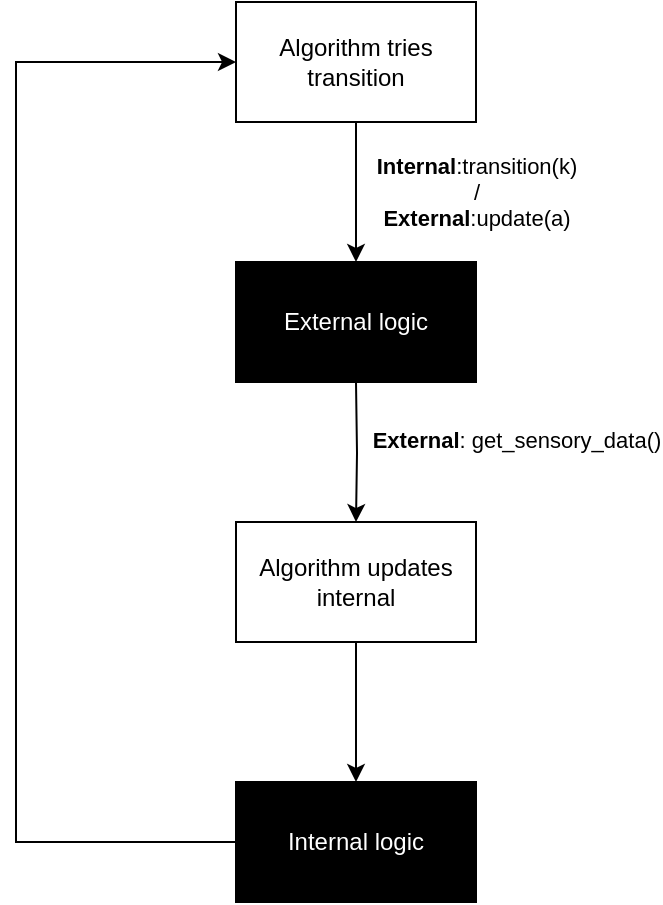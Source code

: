 <mxfile version="20.4.0" type="device"><diagram id="6-mPJqVx-w_W-IrPy4Pt" name="Page-1"><mxGraphModel dx="981" dy="526" grid="1" gridSize="10" guides="1" tooltips="1" connect="1" arrows="1" fold="1" page="1" pageScale="1" pageWidth="850" pageHeight="1100" math="0" shadow="0"><root><mxCell id="0"/><mxCell id="1" parent="0"/><mxCell id="1uzGcnFdFfclWwJPsCDb-3" value="&lt;b&gt;Internal&lt;/b&gt;:transition(k)&lt;br&gt;/&lt;br&gt;&lt;b&gt;External&lt;/b&gt;:update(a)" style="edgeStyle=orthogonalEdgeStyle;rounded=0;orthogonalLoop=1;jettySize=auto;html=1;entryX=0.5;entryY=0;entryDx=0;entryDy=0;" parent="1" source="1uzGcnFdFfclWwJPsCDb-1" target="1uzGcnFdFfclWwJPsCDb-7" edge="1"><mxGeometry y="60" relative="1" as="geometry"><mxPoint x="410" y="330" as="targetPoint"/><Array as="points"/><mxPoint as="offset"/></mxGeometry></mxCell><mxCell id="1uzGcnFdFfclWwJPsCDb-1" value="Algorithm tries transition" style="rounded=0;whiteSpace=wrap;html=1;" parent="1" vertex="1"><mxGeometry x="350" y="120" width="120" height="60" as="geometry"/></mxCell><mxCell id="1uzGcnFdFfclWwJPsCDb-6" value="&lt;b&gt;External&lt;/b&gt;: get_sensory_data()" style="edgeStyle=orthogonalEdgeStyle;rounded=0;orthogonalLoop=1;jettySize=auto;html=1;entryX=0.5;entryY=0;entryDx=0;entryDy=0;" parent="1" target="1uzGcnFdFfclWwJPsCDb-5" edge="1"><mxGeometry x="-0.143" y="80" relative="1" as="geometry"><mxPoint x="410" y="310" as="sourcePoint"/><mxPoint as="offset"/></mxGeometry></mxCell><mxCell id="1uzGcnFdFfclWwJPsCDb-10" style="edgeStyle=orthogonalEdgeStyle;rounded=0;orthogonalLoop=1;jettySize=auto;html=1;fontColor=#FFFFFF;" parent="1" source="1uzGcnFdFfclWwJPsCDb-5" target="1uzGcnFdFfclWwJPsCDb-9" edge="1"><mxGeometry relative="1" as="geometry"/></mxCell><mxCell id="1uzGcnFdFfclWwJPsCDb-5" value="Algorithm updates internal" style="whiteSpace=wrap;html=1;rounded=0;" parent="1" vertex="1"><mxGeometry x="350" y="380" width="120" height="60" as="geometry"/></mxCell><mxCell id="1uzGcnFdFfclWwJPsCDb-7" value="&lt;font color=&quot;#ffffff&quot;&gt;External logic&lt;/font&gt;" style="rounded=0;whiteSpace=wrap;html=1;fillColor=#000000;" parent="1" vertex="1"><mxGeometry x="350" y="250" width="120" height="60" as="geometry"/></mxCell><mxCell id="1uzGcnFdFfclWwJPsCDb-11" style="edgeStyle=orthogonalEdgeStyle;rounded=0;orthogonalLoop=1;jettySize=auto;html=1;entryX=0;entryY=0.5;entryDx=0;entryDy=0;fontColor=#FFFFFF;" parent="1" source="1uzGcnFdFfclWwJPsCDb-9" target="1uzGcnFdFfclWwJPsCDb-1" edge="1"><mxGeometry relative="1" as="geometry"><Array as="points"><mxPoint x="240" y="540"/><mxPoint x="240" y="150"/></Array></mxGeometry></mxCell><mxCell id="1uzGcnFdFfclWwJPsCDb-9" value="&lt;font color=&quot;#ffffff&quot;&gt;Internal logic&lt;/font&gt;" style="rounded=0;whiteSpace=wrap;html=1;fillColor=#000000;" parent="1" vertex="1"><mxGeometry x="350" y="510" width="120" height="60" as="geometry"/></mxCell></root></mxGraphModel></diagram></mxfile>